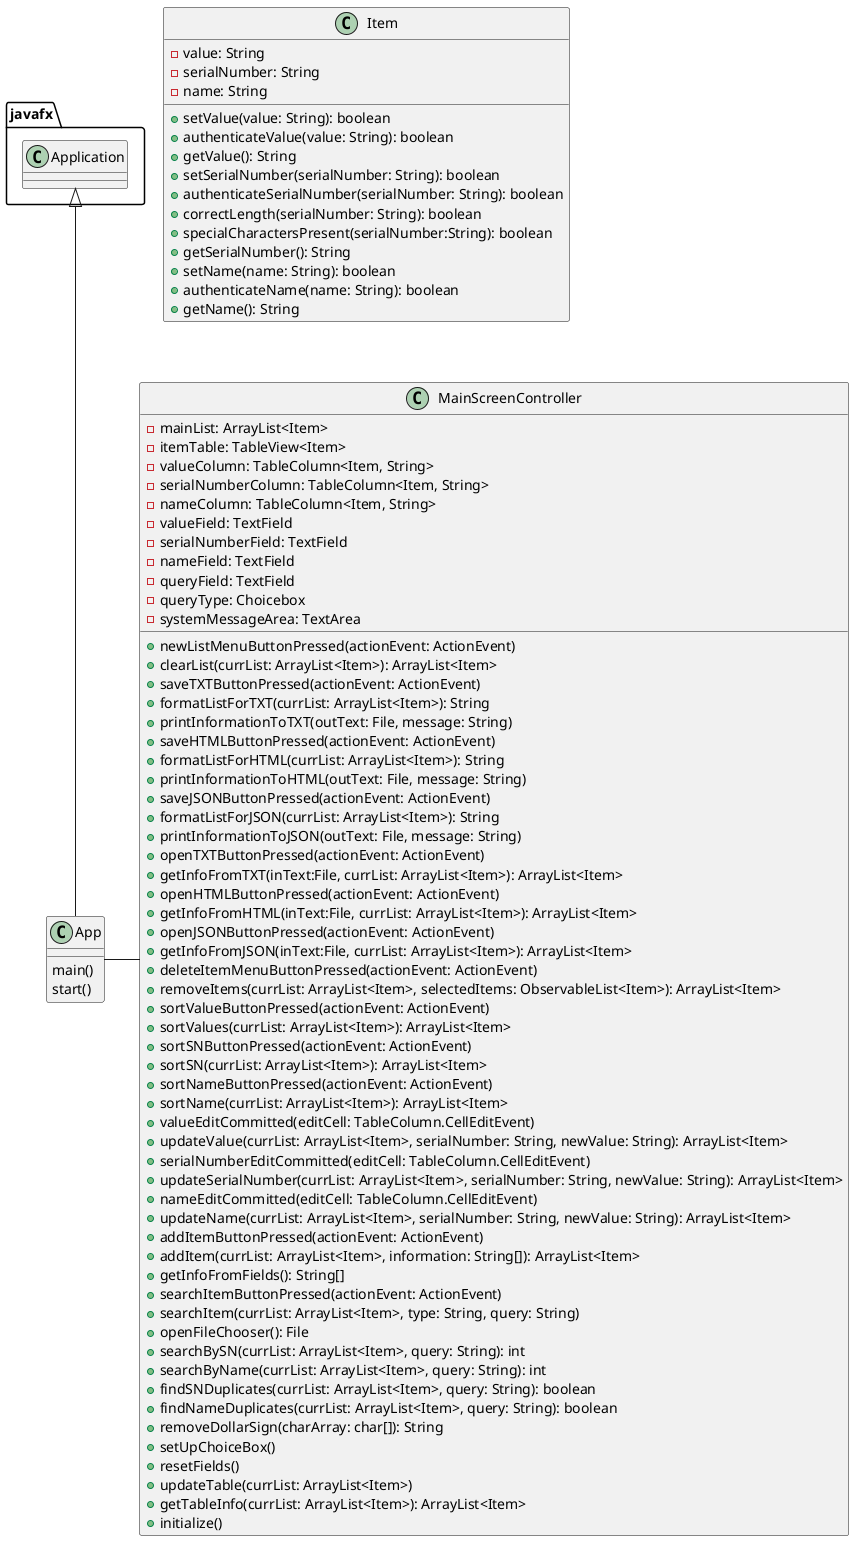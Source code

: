 @startuml

class App{
    main()
    start()
}

class Item{
    - value: String
    - serialNumber: String
    - name: String

    + setValue(value: String): boolean
    + authenticateValue(value: String): boolean
    + getValue(): String
    + setSerialNumber(serialNumber: String): boolean
    + authenticateSerialNumber(serialNumber: String): boolean
    + correctLength(serialNumber: String): boolean
    + specialCharactersPresent(serialNumber:String): boolean
    + getSerialNumber(): String
    + setName(name: String): boolean
    + authenticateName(name: String): boolean
    + getName(): String
}

class MainScreenController{
    - mainList: ArrayList<Item>
    - itemTable: TableView<Item>
    - valueColumn: TableColumn<Item, String>
    - serialNumberColumn: TableColumn<Item, String>
    - nameColumn: TableColumn<Item, String>
    - valueField: TextField
    - serialNumberField: TextField
    - nameField: TextField
    - queryField: TextField
    - queryType: Choicebox
    - systemMessageArea: TextArea

    + newListMenuButtonPressed(actionEvent: ActionEvent)
    + clearList(currList: ArrayList<Item>): ArrayList<Item>
    + saveTXTButtonPressed(actionEvent: ActionEvent)
    + formatListForTXT(currList: ArrayList<Item>): String
    + printInformationToTXT(outText: File, message: String)
    + saveHTMLButtonPressed(actionEvent: ActionEvent)
    + formatListForHTML(currList: ArrayList<Item>): String
    + printInformationToHTML(outText: File, message: String)
    + saveJSONButtonPressed(actionEvent: ActionEvent)
    + formatListForJSON(currList: ArrayList<Item>): String
    + printInformationToJSON(outText: File, message: String)
    + openTXTButtonPressed(actionEvent: ActionEvent)
    + getInfoFromTXT(inText:File, currList: ArrayList<Item>): ArrayList<Item>
    + openHTMLButtonPressed(actionEvent: ActionEvent)
    + getInfoFromHTML(inText:File, currList: ArrayList<Item>): ArrayList<Item>
    + openJSONButtonPressed(actionEvent: ActionEvent)
    + getInfoFromJSON(inText:File, currList: ArrayList<Item>): ArrayList<Item>
    + deleteItemMenuButtonPressed(actionEvent: ActionEvent)
    + removeItems(currList: ArrayList<Item>, selectedItems: ObservableList<Item>): ArrayList<Item>
    + sortValueButtonPressed(actionEvent: ActionEvent)
    + sortValues(currList: ArrayList<Item>): ArrayList<Item>
    + sortSNButtonPressed(actionEvent: ActionEvent)
    + sortSN(currList: ArrayList<Item>): ArrayList<Item>
    + sortNameButtonPressed(actionEvent: ActionEvent)
    + sortName(currList: ArrayList<Item>): ArrayList<Item>
    + valueEditCommitted(editCell: TableColumn.CellEditEvent)
    + updateValue(currList: ArrayList<Item>, serialNumber: String, newValue: String): ArrayList<Item>
    + serialNumberEditCommitted(editCell: TableColumn.CellEditEvent)
    + updateSerialNumber(currList: ArrayList<Item>, serialNumber: String, newValue: String): ArrayList<Item>
    + nameEditCommitted(editCell: TableColumn.CellEditEvent)
    + updateName(currList: ArrayList<Item>, serialNumber: String, newValue: String): ArrayList<Item>
    + addItemButtonPressed(actionEvent: ActionEvent)
    + addItem(currList: ArrayList<Item>, information: String[]): ArrayList<Item>
    + getInfoFromFields(): String[]
    + searchItemButtonPressed(actionEvent: ActionEvent)
    + searchItem(currList: ArrayList<Item>, type: String, query: String)
    + openFileChooser(): File
    + searchBySN(currList: ArrayList<Item>, query: String): int
    + searchByName(currList: ArrayList<Item>, query: String): int
    + findSNDuplicates(currList: ArrayList<Item>, query: String): boolean
    + findNameDuplicates(currList: ArrayList<Item>, query: String): boolean
    + removeDollarSign(charArray: char[]): String
    + setUpChoiceBox()
    + resetFields()
    + updateTable(currList: ArrayList<Item>)
    + getTableInfo(currList: ArrayList<Item>): ArrayList<Item>
    + initialize()
}


javafx.Application <|-- App
App - MainScreenController
@enduml